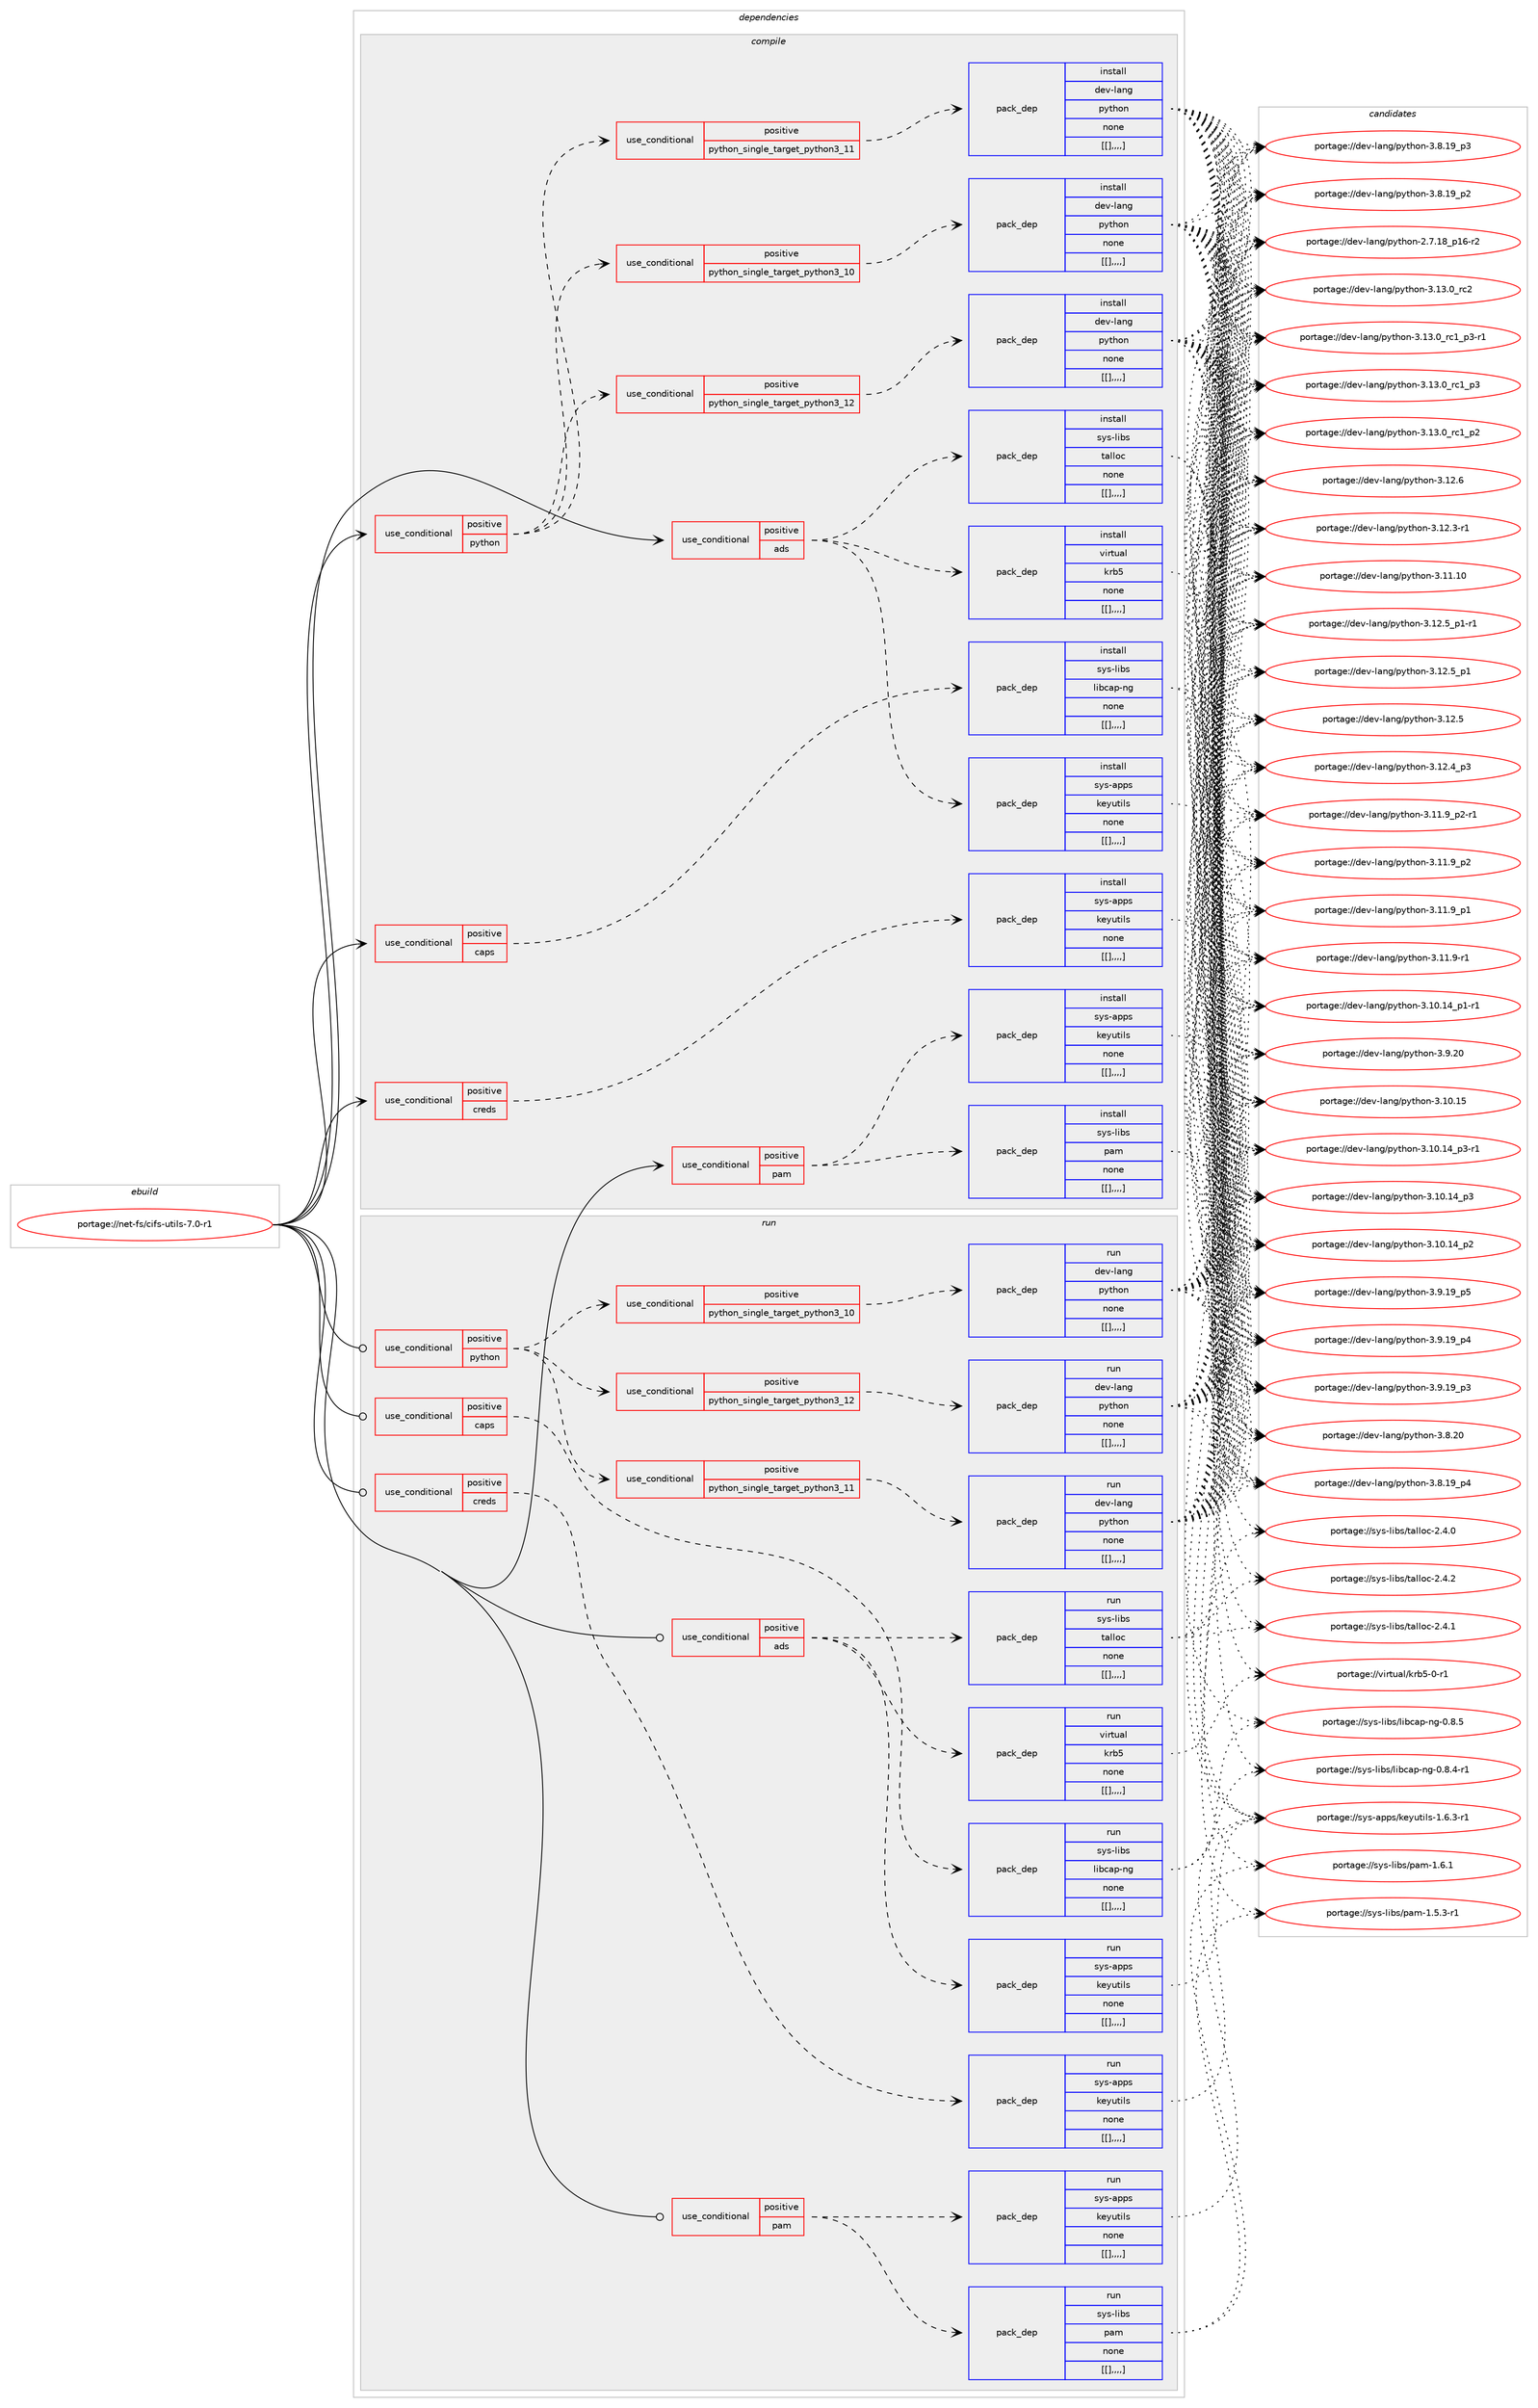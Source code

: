 digraph prolog {

# *************
# Graph options
# *************

newrank=true;
concentrate=true;
compound=true;
graph [rankdir=LR,fontname=Helvetica,fontsize=10,ranksep=1.5];#, ranksep=2.5, nodesep=0.2];
edge  [arrowhead=vee];
node  [fontname=Helvetica,fontsize=10];

# **********
# The ebuild
# **********

subgraph cluster_leftcol {
color=gray;
label=<<i>ebuild</i>>;
id [label="portage://net-fs/cifs-utils-7.0-r1", color=red, width=4, href="../net-fs/cifs-utils-7.0-r1.svg"];
}

# ****************
# The dependencies
# ****************

subgraph cluster_midcol {
color=gray;
label=<<i>dependencies</i>>;
subgraph cluster_compile {
fillcolor="#eeeeee";
style=filled;
label=<<i>compile</i>>;
subgraph cond95037 {
dependency366397 [label=<<TABLE BORDER="0" CELLBORDER="1" CELLSPACING="0" CELLPADDING="4"><TR><TD ROWSPAN="3" CELLPADDING="10">use_conditional</TD></TR><TR><TD>positive</TD></TR><TR><TD>ads</TD></TR></TABLE>>, shape=none, color=red];
subgraph pack268602 {
dependency366398 [label=<<TABLE BORDER="0" CELLBORDER="1" CELLSPACING="0" CELLPADDING="4" WIDTH="220"><TR><TD ROWSPAN="6" CELLPADDING="30">pack_dep</TD></TR><TR><TD WIDTH="110">install</TD></TR><TR><TD>sys-apps</TD></TR><TR><TD>keyutils</TD></TR><TR><TD>none</TD></TR><TR><TD>[[],,,,]</TD></TR></TABLE>>, shape=none, color=blue];
}
dependency366397:e -> dependency366398:w [weight=20,style="dashed",arrowhead="vee"];
subgraph pack268603 {
dependency366399 [label=<<TABLE BORDER="0" CELLBORDER="1" CELLSPACING="0" CELLPADDING="4" WIDTH="220"><TR><TD ROWSPAN="6" CELLPADDING="30">pack_dep</TD></TR><TR><TD WIDTH="110">install</TD></TR><TR><TD>sys-libs</TD></TR><TR><TD>talloc</TD></TR><TR><TD>none</TD></TR><TR><TD>[[],,,,]</TD></TR></TABLE>>, shape=none, color=blue];
}
dependency366397:e -> dependency366399:w [weight=20,style="dashed",arrowhead="vee"];
subgraph pack268604 {
dependency366400 [label=<<TABLE BORDER="0" CELLBORDER="1" CELLSPACING="0" CELLPADDING="4" WIDTH="220"><TR><TD ROWSPAN="6" CELLPADDING="30">pack_dep</TD></TR><TR><TD WIDTH="110">install</TD></TR><TR><TD>virtual</TD></TR><TR><TD>krb5</TD></TR><TR><TD>none</TD></TR><TR><TD>[[],,,,]</TD></TR></TABLE>>, shape=none, color=blue];
}
dependency366397:e -> dependency366400:w [weight=20,style="dashed",arrowhead="vee"];
}
id:e -> dependency366397:w [weight=20,style="solid",arrowhead="vee"];
subgraph cond95038 {
dependency366401 [label=<<TABLE BORDER="0" CELLBORDER="1" CELLSPACING="0" CELLPADDING="4"><TR><TD ROWSPAN="3" CELLPADDING="10">use_conditional</TD></TR><TR><TD>positive</TD></TR><TR><TD>caps</TD></TR></TABLE>>, shape=none, color=red];
subgraph pack268605 {
dependency366402 [label=<<TABLE BORDER="0" CELLBORDER="1" CELLSPACING="0" CELLPADDING="4" WIDTH="220"><TR><TD ROWSPAN="6" CELLPADDING="30">pack_dep</TD></TR><TR><TD WIDTH="110">install</TD></TR><TR><TD>sys-libs</TD></TR><TR><TD>libcap-ng</TD></TR><TR><TD>none</TD></TR><TR><TD>[[],,,,]</TD></TR></TABLE>>, shape=none, color=blue];
}
dependency366401:e -> dependency366402:w [weight=20,style="dashed",arrowhead="vee"];
}
id:e -> dependency366401:w [weight=20,style="solid",arrowhead="vee"];
subgraph cond95039 {
dependency366403 [label=<<TABLE BORDER="0" CELLBORDER="1" CELLSPACING="0" CELLPADDING="4"><TR><TD ROWSPAN="3" CELLPADDING="10">use_conditional</TD></TR><TR><TD>positive</TD></TR><TR><TD>creds</TD></TR></TABLE>>, shape=none, color=red];
subgraph pack268606 {
dependency366404 [label=<<TABLE BORDER="0" CELLBORDER="1" CELLSPACING="0" CELLPADDING="4" WIDTH="220"><TR><TD ROWSPAN="6" CELLPADDING="30">pack_dep</TD></TR><TR><TD WIDTH="110">install</TD></TR><TR><TD>sys-apps</TD></TR><TR><TD>keyutils</TD></TR><TR><TD>none</TD></TR><TR><TD>[[],,,,]</TD></TR></TABLE>>, shape=none, color=blue];
}
dependency366403:e -> dependency366404:w [weight=20,style="dashed",arrowhead="vee"];
}
id:e -> dependency366403:w [weight=20,style="solid",arrowhead="vee"];
subgraph cond95040 {
dependency366405 [label=<<TABLE BORDER="0" CELLBORDER="1" CELLSPACING="0" CELLPADDING="4"><TR><TD ROWSPAN="3" CELLPADDING="10">use_conditional</TD></TR><TR><TD>positive</TD></TR><TR><TD>pam</TD></TR></TABLE>>, shape=none, color=red];
subgraph pack268607 {
dependency366406 [label=<<TABLE BORDER="0" CELLBORDER="1" CELLSPACING="0" CELLPADDING="4" WIDTH="220"><TR><TD ROWSPAN="6" CELLPADDING="30">pack_dep</TD></TR><TR><TD WIDTH="110">install</TD></TR><TR><TD>sys-apps</TD></TR><TR><TD>keyutils</TD></TR><TR><TD>none</TD></TR><TR><TD>[[],,,,]</TD></TR></TABLE>>, shape=none, color=blue];
}
dependency366405:e -> dependency366406:w [weight=20,style="dashed",arrowhead="vee"];
subgraph pack268608 {
dependency366407 [label=<<TABLE BORDER="0" CELLBORDER="1" CELLSPACING="0" CELLPADDING="4" WIDTH="220"><TR><TD ROWSPAN="6" CELLPADDING="30">pack_dep</TD></TR><TR><TD WIDTH="110">install</TD></TR><TR><TD>sys-libs</TD></TR><TR><TD>pam</TD></TR><TR><TD>none</TD></TR><TR><TD>[[],,,,]</TD></TR></TABLE>>, shape=none, color=blue];
}
dependency366405:e -> dependency366407:w [weight=20,style="dashed",arrowhead="vee"];
}
id:e -> dependency366405:w [weight=20,style="solid",arrowhead="vee"];
subgraph cond95041 {
dependency366408 [label=<<TABLE BORDER="0" CELLBORDER="1" CELLSPACING="0" CELLPADDING="4"><TR><TD ROWSPAN="3" CELLPADDING="10">use_conditional</TD></TR><TR><TD>positive</TD></TR><TR><TD>python</TD></TR></TABLE>>, shape=none, color=red];
subgraph cond95042 {
dependency366409 [label=<<TABLE BORDER="0" CELLBORDER="1" CELLSPACING="0" CELLPADDING="4"><TR><TD ROWSPAN="3" CELLPADDING="10">use_conditional</TD></TR><TR><TD>positive</TD></TR><TR><TD>python_single_target_python3_10</TD></TR></TABLE>>, shape=none, color=red];
subgraph pack268609 {
dependency366410 [label=<<TABLE BORDER="0" CELLBORDER="1" CELLSPACING="0" CELLPADDING="4" WIDTH="220"><TR><TD ROWSPAN="6" CELLPADDING="30">pack_dep</TD></TR><TR><TD WIDTH="110">install</TD></TR><TR><TD>dev-lang</TD></TR><TR><TD>python</TD></TR><TR><TD>none</TD></TR><TR><TD>[[],,,,]</TD></TR></TABLE>>, shape=none, color=blue];
}
dependency366409:e -> dependency366410:w [weight=20,style="dashed",arrowhead="vee"];
}
dependency366408:e -> dependency366409:w [weight=20,style="dashed",arrowhead="vee"];
subgraph cond95043 {
dependency366411 [label=<<TABLE BORDER="0" CELLBORDER="1" CELLSPACING="0" CELLPADDING="4"><TR><TD ROWSPAN="3" CELLPADDING="10">use_conditional</TD></TR><TR><TD>positive</TD></TR><TR><TD>python_single_target_python3_11</TD></TR></TABLE>>, shape=none, color=red];
subgraph pack268610 {
dependency366412 [label=<<TABLE BORDER="0" CELLBORDER="1" CELLSPACING="0" CELLPADDING="4" WIDTH="220"><TR><TD ROWSPAN="6" CELLPADDING="30">pack_dep</TD></TR><TR><TD WIDTH="110">install</TD></TR><TR><TD>dev-lang</TD></TR><TR><TD>python</TD></TR><TR><TD>none</TD></TR><TR><TD>[[],,,,]</TD></TR></TABLE>>, shape=none, color=blue];
}
dependency366411:e -> dependency366412:w [weight=20,style="dashed",arrowhead="vee"];
}
dependency366408:e -> dependency366411:w [weight=20,style="dashed",arrowhead="vee"];
subgraph cond95044 {
dependency366413 [label=<<TABLE BORDER="0" CELLBORDER="1" CELLSPACING="0" CELLPADDING="4"><TR><TD ROWSPAN="3" CELLPADDING="10">use_conditional</TD></TR><TR><TD>positive</TD></TR><TR><TD>python_single_target_python3_12</TD></TR></TABLE>>, shape=none, color=red];
subgraph pack268611 {
dependency366414 [label=<<TABLE BORDER="0" CELLBORDER="1" CELLSPACING="0" CELLPADDING="4" WIDTH="220"><TR><TD ROWSPAN="6" CELLPADDING="30">pack_dep</TD></TR><TR><TD WIDTH="110">install</TD></TR><TR><TD>dev-lang</TD></TR><TR><TD>python</TD></TR><TR><TD>none</TD></TR><TR><TD>[[],,,,]</TD></TR></TABLE>>, shape=none, color=blue];
}
dependency366413:e -> dependency366414:w [weight=20,style="dashed",arrowhead="vee"];
}
dependency366408:e -> dependency366413:w [weight=20,style="dashed",arrowhead="vee"];
}
id:e -> dependency366408:w [weight=20,style="solid",arrowhead="vee"];
}
subgraph cluster_compileandrun {
fillcolor="#eeeeee";
style=filled;
label=<<i>compile and run</i>>;
}
subgraph cluster_run {
fillcolor="#eeeeee";
style=filled;
label=<<i>run</i>>;
subgraph cond95045 {
dependency366415 [label=<<TABLE BORDER="0" CELLBORDER="1" CELLSPACING="0" CELLPADDING="4"><TR><TD ROWSPAN="3" CELLPADDING="10">use_conditional</TD></TR><TR><TD>positive</TD></TR><TR><TD>ads</TD></TR></TABLE>>, shape=none, color=red];
subgraph pack268612 {
dependency366416 [label=<<TABLE BORDER="0" CELLBORDER="1" CELLSPACING="0" CELLPADDING="4" WIDTH="220"><TR><TD ROWSPAN="6" CELLPADDING="30">pack_dep</TD></TR><TR><TD WIDTH="110">run</TD></TR><TR><TD>sys-apps</TD></TR><TR><TD>keyutils</TD></TR><TR><TD>none</TD></TR><TR><TD>[[],,,,]</TD></TR></TABLE>>, shape=none, color=blue];
}
dependency366415:e -> dependency366416:w [weight=20,style="dashed",arrowhead="vee"];
subgraph pack268613 {
dependency366417 [label=<<TABLE BORDER="0" CELLBORDER="1" CELLSPACING="0" CELLPADDING="4" WIDTH="220"><TR><TD ROWSPAN="6" CELLPADDING="30">pack_dep</TD></TR><TR><TD WIDTH="110">run</TD></TR><TR><TD>sys-libs</TD></TR><TR><TD>talloc</TD></TR><TR><TD>none</TD></TR><TR><TD>[[],,,,]</TD></TR></TABLE>>, shape=none, color=blue];
}
dependency366415:e -> dependency366417:w [weight=20,style="dashed",arrowhead="vee"];
subgraph pack268614 {
dependency366418 [label=<<TABLE BORDER="0" CELLBORDER="1" CELLSPACING="0" CELLPADDING="4" WIDTH="220"><TR><TD ROWSPAN="6" CELLPADDING="30">pack_dep</TD></TR><TR><TD WIDTH="110">run</TD></TR><TR><TD>virtual</TD></TR><TR><TD>krb5</TD></TR><TR><TD>none</TD></TR><TR><TD>[[],,,,]</TD></TR></TABLE>>, shape=none, color=blue];
}
dependency366415:e -> dependency366418:w [weight=20,style="dashed",arrowhead="vee"];
}
id:e -> dependency366415:w [weight=20,style="solid",arrowhead="odot"];
subgraph cond95046 {
dependency366419 [label=<<TABLE BORDER="0" CELLBORDER="1" CELLSPACING="0" CELLPADDING="4"><TR><TD ROWSPAN="3" CELLPADDING="10">use_conditional</TD></TR><TR><TD>positive</TD></TR><TR><TD>caps</TD></TR></TABLE>>, shape=none, color=red];
subgraph pack268615 {
dependency366420 [label=<<TABLE BORDER="0" CELLBORDER="1" CELLSPACING="0" CELLPADDING="4" WIDTH="220"><TR><TD ROWSPAN="6" CELLPADDING="30">pack_dep</TD></TR><TR><TD WIDTH="110">run</TD></TR><TR><TD>sys-libs</TD></TR><TR><TD>libcap-ng</TD></TR><TR><TD>none</TD></TR><TR><TD>[[],,,,]</TD></TR></TABLE>>, shape=none, color=blue];
}
dependency366419:e -> dependency366420:w [weight=20,style="dashed",arrowhead="vee"];
}
id:e -> dependency366419:w [weight=20,style="solid",arrowhead="odot"];
subgraph cond95047 {
dependency366421 [label=<<TABLE BORDER="0" CELLBORDER="1" CELLSPACING="0" CELLPADDING="4"><TR><TD ROWSPAN="3" CELLPADDING="10">use_conditional</TD></TR><TR><TD>positive</TD></TR><TR><TD>creds</TD></TR></TABLE>>, shape=none, color=red];
subgraph pack268616 {
dependency366422 [label=<<TABLE BORDER="0" CELLBORDER="1" CELLSPACING="0" CELLPADDING="4" WIDTH="220"><TR><TD ROWSPAN="6" CELLPADDING="30">pack_dep</TD></TR><TR><TD WIDTH="110">run</TD></TR><TR><TD>sys-apps</TD></TR><TR><TD>keyutils</TD></TR><TR><TD>none</TD></TR><TR><TD>[[],,,,]</TD></TR></TABLE>>, shape=none, color=blue];
}
dependency366421:e -> dependency366422:w [weight=20,style="dashed",arrowhead="vee"];
}
id:e -> dependency366421:w [weight=20,style="solid",arrowhead="odot"];
subgraph cond95048 {
dependency366423 [label=<<TABLE BORDER="0" CELLBORDER="1" CELLSPACING="0" CELLPADDING="4"><TR><TD ROWSPAN="3" CELLPADDING="10">use_conditional</TD></TR><TR><TD>positive</TD></TR><TR><TD>pam</TD></TR></TABLE>>, shape=none, color=red];
subgraph pack268617 {
dependency366424 [label=<<TABLE BORDER="0" CELLBORDER="1" CELLSPACING="0" CELLPADDING="4" WIDTH="220"><TR><TD ROWSPAN="6" CELLPADDING="30">pack_dep</TD></TR><TR><TD WIDTH="110">run</TD></TR><TR><TD>sys-apps</TD></TR><TR><TD>keyutils</TD></TR><TR><TD>none</TD></TR><TR><TD>[[],,,,]</TD></TR></TABLE>>, shape=none, color=blue];
}
dependency366423:e -> dependency366424:w [weight=20,style="dashed",arrowhead="vee"];
subgraph pack268618 {
dependency366425 [label=<<TABLE BORDER="0" CELLBORDER="1" CELLSPACING="0" CELLPADDING="4" WIDTH="220"><TR><TD ROWSPAN="6" CELLPADDING="30">pack_dep</TD></TR><TR><TD WIDTH="110">run</TD></TR><TR><TD>sys-libs</TD></TR><TR><TD>pam</TD></TR><TR><TD>none</TD></TR><TR><TD>[[],,,,]</TD></TR></TABLE>>, shape=none, color=blue];
}
dependency366423:e -> dependency366425:w [weight=20,style="dashed",arrowhead="vee"];
}
id:e -> dependency366423:w [weight=20,style="solid",arrowhead="odot"];
subgraph cond95049 {
dependency366426 [label=<<TABLE BORDER="0" CELLBORDER="1" CELLSPACING="0" CELLPADDING="4"><TR><TD ROWSPAN="3" CELLPADDING="10">use_conditional</TD></TR><TR><TD>positive</TD></TR><TR><TD>python</TD></TR></TABLE>>, shape=none, color=red];
subgraph cond95050 {
dependency366427 [label=<<TABLE BORDER="0" CELLBORDER="1" CELLSPACING="0" CELLPADDING="4"><TR><TD ROWSPAN="3" CELLPADDING="10">use_conditional</TD></TR><TR><TD>positive</TD></TR><TR><TD>python_single_target_python3_10</TD></TR></TABLE>>, shape=none, color=red];
subgraph pack268619 {
dependency366428 [label=<<TABLE BORDER="0" CELLBORDER="1" CELLSPACING="0" CELLPADDING="4" WIDTH="220"><TR><TD ROWSPAN="6" CELLPADDING="30">pack_dep</TD></TR><TR><TD WIDTH="110">run</TD></TR><TR><TD>dev-lang</TD></TR><TR><TD>python</TD></TR><TR><TD>none</TD></TR><TR><TD>[[],,,,]</TD></TR></TABLE>>, shape=none, color=blue];
}
dependency366427:e -> dependency366428:w [weight=20,style="dashed",arrowhead="vee"];
}
dependency366426:e -> dependency366427:w [weight=20,style="dashed",arrowhead="vee"];
subgraph cond95051 {
dependency366429 [label=<<TABLE BORDER="0" CELLBORDER="1" CELLSPACING="0" CELLPADDING="4"><TR><TD ROWSPAN="3" CELLPADDING="10">use_conditional</TD></TR><TR><TD>positive</TD></TR><TR><TD>python_single_target_python3_11</TD></TR></TABLE>>, shape=none, color=red];
subgraph pack268620 {
dependency366430 [label=<<TABLE BORDER="0" CELLBORDER="1" CELLSPACING="0" CELLPADDING="4" WIDTH="220"><TR><TD ROWSPAN="6" CELLPADDING="30">pack_dep</TD></TR><TR><TD WIDTH="110">run</TD></TR><TR><TD>dev-lang</TD></TR><TR><TD>python</TD></TR><TR><TD>none</TD></TR><TR><TD>[[],,,,]</TD></TR></TABLE>>, shape=none, color=blue];
}
dependency366429:e -> dependency366430:w [weight=20,style="dashed",arrowhead="vee"];
}
dependency366426:e -> dependency366429:w [weight=20,style="dashed",arrowhead="vee"];
subgraph cond95052 {
dependency366431 [label=<<TABLE BORDER="0" CELLBORDER="1" CELLSPACING="0" CELLPADDING="4"><TR><TD ROWSPAN="3" CELLPADDING="10">use_conditional</TD></TR><TR><TD>positive</TD></TR><TR><TD>python_single_target_python3_12</TD></TR></TABLE>>, shape=none, color=red];
subgraph pack268621 {
dependency366432 [label=<<TABLE BORDER="0" CELLBORDER="1" CELLSPACING="0" CELLPADDING="4" WIDTH="220"><TR><TD ROWSPAN="6" CELLPADDING="30">pack_dep</TD></TR><TR><TD WIDTH="110">run</TD></TR><TR><TD>dev-lang</TD></TR><TR><TD>python</TD></TR><TR><TD>none</TD></TR><TR><TD>[[],,,,]</TD></TR></TABLE>>, shape=none, color=blue];
}
dependency366431:e -> dependency366432:w [weight=20,style="dashed",arrowhead="vee"];
}
dependency366426:e -> dependency366431:w [weight=20,style="dashed",arrowhead="vee"];
}
id:e -> dependency366426:w [weight=20,style="solid",arrowhead="odot"];
}
}

# **************
# The candidates
# **************

subgraph cluster_choices {
rank=same;
color=gray;
label=<<i>candidates</i>>;

subgraph choice268602 {
color=black;
nodesep=1;
choice1151211154597112112115471071011211171161051081154549465446514511449 [label="portage://sys-apps/keyutils-1.6.3-r1", color=red, width=4,href="../sys-apps/keyutils-1.6.3-r1.svg"];
dependency366398:e -> choice1151211154597112112115471071011211171161051081154549465446514511449:w [style=dotted,weight="100"];
}
subgraph choice268603 {
color=black;
nodesep=1;
choice1151211154510810598115471169710810811199455046524650 [label="portage://sys-libs/talloc-2.4.2", color=red, width=4,href="../sys-libs/talloc-2.4.2.svg"];
choice1151211154510810598115471169710810811199455046524649 [label="portage://sys-libs/talloc-2.4.1", color=red, width=4,href="../sys-libs/talloc-2.4.1.svg"];
choice1151211154510810598115471169710810811199455046524648 [label="portage://sys-libs/talloc-2.4.0", color=red, width=4,href="../sys-libs/talloc-2.4.0.svg"];
dependency366399:e -> choice1151211154510810598115471169710810811199455046524650:w [style=dotted,weight="100"];
dependency366399:e -> choice1151211154510810598115471169710810811199455046524649:w [style=dotted,weight="100"];
dependency366399:e -> choice1151211154510810598115471169710810811199455046524648:w [style=dotted,weight="100"];
}
subgraph choice268604 {
color=black;
nodesep=1;
choice1181051141161179710847107114985345484511449 [label="portage://virtual/krb5-0-r1", color=red, width=4,href="../virtual/krb5-0-r1.svg"];
dependency366400:e -> choice1181051141161179710847107114985345484511449:w [style=dotted,weight="100"];
}
subgraph choice268605 {
color=black;
nodesep=1;
choice11512111545108105981154710810598999711245110103454846564653 [label="portage://sys-libs/libcap-ng-0.8.5", color=red, width=4,href="../sys-libs/libcap-ng-0.8.5.svg"];
choice115121115451081059811547108105989997112451101034548465646524511449 [label="portage://sys-libs/libcap-ng-0.8.4-r1", color=red, width=4,href="../sys-libs/libcap-ng-0.8.4-r1.svg"];
dependency366402:e -> choice11512111545108105981154710810598999711245110103454846564653:w [style=dotted,weight="100"];
dependency366402:e -> choice115121115451081059811547108105989997112451101034548465646524511449:w [style=dotted,weight="100"];
}
subgraph choice268606 {
color=black;
nodesep=1;
choice1151211154597112112115471071011211171161051081154549465446514511449 [label="portage://sys-apps/keyutils-1.6.3-r1", color=red, width=4,href="../sys-apps/keyutils-1.6.3-r1.svg"];
dependency366404:e -> choice1151211154597112112115471071011211171161051081154549465446514511449:w [style=dotted,weight="100"];
}
subgraph choice268607 {
color=black;
nodesep=1;
choice1151211154597112112115471071011211171161051081154549465446514511449 [label="portage://sys-apps/keyutils-1.6.3-r1", color=red, width=4,href="../sys-apps/keyutils-1.6.3-r1.svg"];
dependency366406:e -> choice1151211154597112112115471071011211171161051081154549465446514511449:w [style=dotted,weight="100"];
}
subgraph choice268608 {
color=black;
nodesep=1;
choice11512111545108105981154711297109454946544649 [label="portage://sys-libs/pam-1.6.1", color=red, width=4,href="../sys-libs/pam-1.6.1.svg"];
choice115121115451081059811547112971094549465346514511449 [label="portage://sys-libs/pam-1.5.3-r1", color=red, width=4,href="../sys-libs/pam-1.5.3-r1.svg"];
dependency366407:e -> choice11512111545108105981154711297109454946544649:w [style=dotted,weight="100"];
dependency366407:e -> choice115121115451081059811547112971094549465346514511449:w [style=dotted,weight="100"];
}
subgraph choice268609 {
color=black;
nodesep=1;
choice10010111845108971101034711212111610411111045514649514648951149950 [label="portage://dev-lang/python-3.13.0_rc2", color=red, width=4,href="../dev-lang/python-3.13.0_rc2.svg"];
choice1001011184510897110103471121211161041111104551464951464895114994995112514511449 [label="portage://dev-lang/python-3.13.0_rc1_p3-r1", color=red, width=4,href="../dev-lang/python-3.13.0_rc1_p3-r1.svg"];
choice100101118451089711010347112121116104111110455146495146489511499499511251 [label="portage://dev-lang/python-3.13.0_rc1_p3", color=red, width=4,href="../dev-lang/python-3.13.0_rc1_p3.svg"];
choice100101118451089711010347112121116104111110455146495146489511499499511250 [label="portage://dev-lang/python-3.13.0_rc1_p2", color=red, width=4,href="../dev-lang/python-3.13.0_rc1_p2.svg"];
choice10010111845108971101034711212111610411111045514649504654 [label="portage://dev-lang/python-3.12.6", color=red, width=4,href="../dev-lang/python-3.12.6.svg"];
choice1001011184510897110103471121211161041111104551464950465395112494511449 [label="portage://dev-lang/python-3.12.5_p1-r1", color=red, width=4,href="../dev-lang/python-3.12.5_p1-r1.svg"];
choice100101118451089711010347112121116104111110455146495046539511249 [label="portage://dev-lang/python-3.12.5_p1", color=red, width=4,href="../dev-lang/python-3.12.5_p1.svg"];
choice10010111845108971101034711212111610411111045514649504653 [label="portage://dev-lang/python-3.12.5", color=red, width=4,href="../dev-lang/python-3.12.5.svg"];
choice100101118451089711010347112121116104111110455146495046529511251 [label="portage://dev-lang/python-3.12.4_p3", color=red, width=4,href="../dev-lang/python-3.12.4_p3.svg"];
choice100101118451089711010347112121116104111110455146495046514511449 [label="portage://dev-lang/python-3.12.3-r1", color=red, width=4,href="../dev-lang/python-3.12.3-r1.svg"];
choice1001011184510897110103471121211161041111104551464949464948 [label="portage://dev-lang/python-3.11.10", color=red, width=4,href="../dev-lang/python-3.11.10.svg"];
choice1001011184510897110103471121211161041111104551464949465795112504511449 [label="portage://dev-lang/python-3.11.9_p2-r1", color=red, width=4,href="../dev-lang/python-3.11.9_p2-r1.svg"];
choice100101118451089711010347112121116104111110455146494946579511250 [label="portage://dev-lang/python-3.11.9_p2", color=red, width=4,href="../dev-lang/python-3.11.9_p2.svg"];
choice100101118451089711010347112121116104111110455146494946579511249 [label="portage://dev-lang/python-3.11.9_p1", color=red, width=4,href="../dev-lang/python-3.11.9_p1.svg"];
choice100101118451089711010347112121116104111110455146494946574511449 [label="portage://dev-lang/python-3.11.9-r1", color=red, width=4,href="../dev-lang/python-3.11.9-r1.svg"];
choice1001011184510897110103471121211161041111104551464948464953 [label="portage://dev-lang/python-3.10.15", color=red, width=4,href="../dev-lang/python-3.10.15.svg"];
choice100101118451089711010347112121116104111110455146494846495295112514511449 [label="portage://dev-lang/python-3.10.14_p3-r1", color=red, width=4,href="../dev-lang/python-3.10.14_p3-r1.svg"];
choice10010111845108971101034711212111610411111045514649484649529511251 [label="portage://dev-lang/python-3.10.14_p3", color=red, width=4,href="../dev-lang/python-3.10.14_p3.svg"];
choice10010111845108971101034711212111610411111045514649484649529511250 [label="portage://dev-lang/python-3.10.14_p2", color=red, width=4,href="../dev-lang/python-3.10.14_p2.svg"];
choice100101118451089711010347112121116104111110455146494846495295112494511449 [label="portage://dev-lang/python-3.10.14_p1-r1", color=red, width=4,href="../dev-lang/python-3.10.14_p1-r1.svg"];
choice10010111845108971101034711212111610411111045514657465048 [label="portage://dev-lang/python-3.9.20", color=red, width=4,href="../dev-lang/python-3.9.20.svg"];
choice100101118451089711010347112121116104111110455146574649579511253 [label="portage://dev-lang/python-3.9.19_p5", color=red, width=4,href="../dev-lang/python-3.9.19_p5.svg"];
choice100101118451089711010347112121116104111110455146574649579511252 [label="portage://dev-lang/python-3.9.19_p4", color=red, width=4,href="../dev-lang/python-3.9.19_p4.svg"];
choice100101118451089711010347112121116104111110455146574649579511251 [label="portage://dev-lang/python-3.9.19_p3", color=red, width=4,href="../dev-lang/python-3.9.19_p3.svg"];
choice10010111845108971101034711212111610411111045514656465048 [label="portage://dev-lang/python-3.8.20", color=red, width=4,href="../dev-lang/python-3.8.20.svg"];
choice100101118451089711010347112121116104111110455146564649579511252 [label="portage://dev-lang/python-3.8.19_p4", color=red, width=4,href="../dev-lang/python-3.8.19_p4.svg"];
choice100101118451089711010347112121116104111110455146564649579511251 [label="portage://dev-lang/python-3.8.19_p3", color=red, width=4,href="../dev-lang/python-3.8.19_p3.svg"];
choice100101118451089711010347112121116104111110455146564649579511250 [label="portage://dev-lang/python-3.8.19_p2", color=red, width=4,href="../dev-lang/python-3.8.19_p2.svg"];
choice100101118451089711010347112121116104111110455046554649569511249544511450 [label="portage://dev-lang/python-2.7.18_p16-r2", color=red, width=4,href="../dev-lang/python-2.7.18_p16-r2.svg"];
dependency366410:e -> choice10010111845108971101034711212111610411111045514649514648951149950:w [style=dotted,weight="100"];
dependency366410:e -> choice1001011184510897110103471121211161041111104551464951464895114994995112514511449:w [style=dotted,weight="100"];
dependency366410:e -> choice100101118451089711010347112121116104111110455146495146489511499499511251:w [style=dotted,weight="100"];
dependency366410:e -> choice100101118451089711010347112121116104111110455146495146489511499499511250:w [style=dotted,weight="100"];
dependency366410:e -> choice10010111845108971101034711212111610411111045514649504654:w [style=dotted,weight="100"];
dependency366410:e -> choice1001011184510897110103471121211161041111104551464950465395112494511449:w [style=dotted,weight="100"];
dependency366410:e -> choice100101118451089711010347112121116104111110455146495046539511249:w [style=dotted,weight="100"];
dependency366410:e -> choice10010111845108971101034711212111610411111045514649504653:w [style=dotted,weight="100"];
dependency366410:e -> choice100101118451089711010347112121116104111110455146495046529511251:w [style=dotted,weight="100"];
dependency366410:e -> choice100101118451089711010347112121116104111110455146495046514511449:w [style=dotted,weight="100"];
dependency366410:e -> choice1001011184510897110103471121211161041111104551464949464948:w [style=dotted,weight="100"];
dependency366410:e -> choice1001011184510897110103471121211161041111104551464949465795112504511449:w [style=dotted,weight="100"];
dependency366410:e -> choice100101118451089711010347112121116104111110455146494946579511250:w [style=dotted,weight="100"];
dependency366410:e -> choice100101118451089711010347112121116104111110455146494946579511249:w [style=dotted,weight="100"];
dependency366410:e -> choice100101118451089711010347112121116104111110455146494946574511449:w [style=dotted,weight="100"];
dependency366410:e -> choice1001011184510897110103471121211161041111104551464948464953:w [style=dotted,weight="100"];
dependency366410:e -> choice100101118451089711010347112121116104111110455146494846495295112514511449:w [style=dotted,weight="100"];
dependency366410:e -> choice10010111845108971101034711212111610411111045514649484649529511251:w [style=dotted,weight="100"];
dependency366410:e -> choice10010111845108971101034711212111610411111045514649484649529511250:w [style=dotted,weight="100"];
dependency366410:e -> choice100101118451089711010347112121116104111110455146494846495295112494511449:w [style=dotted,weight="100"];
dependency366410:e -> choice10010111845108971101034711212111610411111045514657465048:w [style=dotted,weight="100"];
dependency366410:e -> choice100101118451089711010347112121116104111110455146574649579511253:w [style=dotted,weight="100"];
dependency366410:e -> choice100101118451089711010347112121116104111110455146574649579511252:w [style=dotted,weight="100"];
dependency366410:e -> choice100101118451089711010347112121116104111110455146574649579511251:w [style=dotted,weight="100"];
dependency366410:e -> choice10010111845108971101034711212111610411111045514656465048:w [style=dotted,weight="100"];
dependency366410:e -> choice100101118451089711010347112121116104111110455146564649579511252:w [style=dotted,weight="100"];
dependency366410:e -> choice100101118451089711010347112121116104111110455146564649579511251:w [style=dotted,weight="100"];
dependency366410:e -> choice100101118451089711010347112121116104111110455146564649579511250:w [style=dotted,weight="100"];
dependency366410:e -> choice100101118451089711010347112121116104111110455046554649569511249544511450:w [style=dotted,weight="100"];
}
subgraph choice268610 {
color=black;
nodesep=1;
choice10010111845108971101034711212111610411111045514649514648951149950 [label="portage://dev-lang/python-3.13.0_rc2", color=red, width=4,href="../dev-lang/python-3.13.0_rc2.svg"];
choice1001011184510897110103471121211161041111104551464951464895114994995112514511449 [label="portage://dev-lang/python-3.13.0_rc1_p3-r1", color=red, width=4,href="../dev-lang/python-3.13.0_rc1_p3-r1.svg"];
choice100101118451089711010347112121116104111110455146495146489511499499511251 [label="portage://dev-lang/python-3.13.0_rc1_p3", color=red, width=4,href="../dev-lang/python-3.13.0_rc1_p3.svg"];
choice100101118451089711010347112121116104111110455146495146489511499499511250 [label="portage://dev-lang/python-3.13.0_rc1_p2", color=red, width=4,href="../dev-lang/python-3.13.0_rc1_p2.svg"];
choice10010111845108971101034711212111610411111045514649504654 [label="portage://dev-lang/python-3.12.6", color=red, width=4,href="../dev-lang/python-3.12.6.svg"];
choice1001011184510897110103471121211161041111104551464950465395112494511449 [label="portage://dev-lang/python-3.12.5_p1-r1", color=red, width=4,href="../dev-lang/python-3.12.5_p1-r1.svg"];
choice100101118451089711010347112121116104111110455146495046539511249 [label="portage://dev-lang/python-3.12.5_p1", color=red, width=4,href="../dev-lang/python-3.12.5_p1.svg"];
choice10010111845108971101034711212111610411111045514649504653 [label="portage://dev-lang/python-3.12.5", color=red, width=4,href="../dev-lang/python-3.12.5.svg"];
choice100101118451089711010347112121116104111110455146495046529511251 [label="portage://dev-lang/python-3.12.4_p3", color=red, width=4,href="../dev-lang/python-3.12.4_p3.svg"];
choice100101118451089711010347112121116104111110455146495046514511449 [label="portage://dev-lang/python-3.12.3-r1", color=red, width=4,href="../dev-lang/python-3.12.3-r1.svg"];
choice1001011184510897110103471121211161041111104551464949464948 [label="portage://dev-lang/python-3.11.10", color=red, width=4,href="../dev-lang/python-3.11.10.svg"];
choice1001011184510897110103471121211161041111104551464949465795112504511449 [label="portage://dev-lang/python-3.11.9_p2-r1", color=red, width=4,href="../dev-lang/python-3.11.9_p2-r1.svg"];
choice100101118451089711010347112121116104111110455146494946579511250 [label="portage://dev-lang/python-3.11.9_p2", color=red, width=4,href="../dev-lang/python-3.11.9_p2.svg"];
choice100101118451089711010347112121116104111110455146494946579511249 [label="portage://dev-lang/python-3.11.9_p1", color=red, width=4,href="../dev-lang/python-3.11.9_p1.svg"];
choice100101118451089711010347112121116104111110455146494946574511449 [label="portage://dev-lang/python-3.11.9-r1", color=red, width=4,href="../dev-lang/python-3.11.9-r1.svg"];
choice1001011184510897110103471121211161041111104551464948464953 [label="portage://dev-lang/python-3.10.15", color=red, width=4,href="../dev-lang/python-3.10.15.svg"];
choice100101118451089711010347112121116104111110455146494846495295112514511449 [label="portage://dev-lang/python-3.10.14_p3-r1", color=red, width=4,href="../dev-lang/python-3.10.14_p3-r1.svg"];
choice10010111845108971101034711212111610411111045514649484649529511251 [label="portage://dev-lang/python-3.10.14_p3", color=red, width=4,href="../dev-lang/python-3.10.14_p3.svg"];
choice10010111845108971101034711212111610411111045514649484649529511250 [label="portage://dev-lang/python-3.10.14_p2", color=red, width=4,href="../dev-lang/python-3.10.14_p2.svg"];
choice100101118451089711010347112121116104111110455146494846495295112494511449 [label="portage://dev-lang/python-3.10.14_p1-r1", color=red, width=4,href="../dev-lang/python-3.10.14_p1-r1.svg"];
choice10010111845108971101034711212111610411111045514657465048 [label="portage://dev-lang/python-3.9.20", color=red, width=4,href="../dev-lang/python-3.9.20.svg"];
choice100101118451089711010347112121116104111110455146574649579511253 [label="portage://dev-lang/python-3.9.19_p5", color=red, width=4,href="../dev-lang/python-3.9.19_p5.svg"];
choice100101118451089711010347112121116104111110455146574649579511252 [label="portage://dev-lang/python-3.9.19_p4", color=red, width=4,href="../dev-lang/python-3.9.19_p4.svg"];
choice100101118451089711010347112121116104111110455146574649579511251 [label="portage://dev-lang/python-3.9.19_p3", color=red, width=4,href="../dev-lang/python-3.9.19_p3.svg"];
choice10010111845108971101034711212111610411111045514656465048 [label="portage://dev-lang/python-3.8.20", color=red, width=4,href="../dev-lang/python-3.8.20.svg"];
choice100101118451089711010347112121116104111110455146564649579511252 [label="portage://dev-lang/python-3.8.19_p4", color=red, width=4,href="../dev-lang/python-3.8.19_p4.svg"];
choice100101118451089711010347112121116104111110455146564649579511251 [label="portage://dev-lang/python-3.8.19_p3", color=red, width=4,href="../dev-lang/python-3.8.19_p3.svg"];
choice100101118451089711010347112121116104111110455146564649579511250 [label="portage://dev-lang/python-3.8.19_p2", color=red, width=4,href="../dev-lang/python-3.8.19_p2.svg"];
choice100101118451089711010347112121116104111110455046554649569511249544511450 [label="portage://dev-lang/python-2.7.18_p16-r2", color=red, width=4,href="../dev-lang/python-2.7.18_p16-r2.svg"];
dependency366412:e -> choice10010111845108971101034711212111610411111045514649514648951149950:w [style=dotted,weight="100"];
dependency366412:e -> choice1001011184510897110103471121211161041111104551464951464895114994995112514511449:w [style=dotted,weight="100"];
dependency366412:e -> choice100101118451089711010347112121116104111110455146495146489511499499511251:w [style=dotted,weight="100"];
dependency366412:e -> choice100101118451089711010347112121116104111110455146495146489511499499511250:w [style=dotted,weight="100"];
dependency366412:e -> choice10010111845108971101034711212111610411111045514649504654:w [style=dotted,weight="100"];
dependency366412:e -> choice1001011184510897110103471121211161041111104551464950465395112494511449:w [style=dotted,weight="100"];
dependency366412:e -> choice100101118451089711010347112121116104111110455146495046539511249:w [style=dotted,weight="100"];
dependency366412:e -> choice10010111845108971101034711212111610411111045514649504653:w [style=dotted,weight="100"];
dependency366412:e -> choice100101118451089711010347112121116104111110455146495046529511251:w [style=dotted,weight="100"];
dependency366412:e -> choice100101118451089711010347112121116104111110455146495046514511449:w [style=dotted,weight="100"];
dependency366412:e -> choice1001011184510897110103471121211161041111104551464949464948:w [style=dotted,weight="100"];
dependency366412:e -> choice1001011184510897110103471121211161041111104551464949465795112504511449:w [style=dotted,weight="100"];
dependency366412:e -> choice100101118451089711010347112121116104111110455146494946579511250:w [style=dotted,weight="100"];
dependency366412:e -> choice100101118451089711010347112121116104111110455146494946579511249:w [style=dotted,weight="100"];
dependency366412:e -> choice100101118451089711010347112121116104111110455146494946574511449:w [style=dotted,weight="100"];
dependency366412:e -> choice1001011184510897110103471121211161041111104551464948464953:w [style=dotted,weight="100"];
dependency366412:e -> choice100101118451089711010347112121116104111110455146494846495295112514511449:w [style=dotted,weight="100"];
dependency366412:e -> choice10010111845108971101034711212111610411111045514649484649529511251:w [style=dotted,weight="100"];
dependency366412:e -> choice10010111845108971101034711212111610411111045514649484649529511250:w [style=dotted,weight="100"];
dependency366412:e -> choice100101118451089711010347112121116104111110455146494846495295112494511449:w [style=dotted,weight="100"];
dependency366412:e -> choice10010111845108971101034711212111610411111045514657465048:w [style=dotted,weight="100"];
dependency366412:e -> choice100101118451089711010347112121116104111110455146574649579511253:w [style=dotted,weight="100"];
dependency366412:e -> choice100101118451089711010347112121116104111110455146574649579511252:w [style=dotted,weight="100"];
dependency366412:e -> choice100101118451089711010347112121116104111110455146574649579511251:w [style=dotted,weight="100"];
dependency366412:e -> choice10010111845108971101034711212111610411111045514656465048:w [style=dotted,weight="100"];
dependency366412:e -> choice100101118451089711010347112121116104111110455146564649579511252:w [style=dotted,weight="100"];
dependency366412:e -> choice100101118451089711010347112121116104111110455146564649579511251:w [style=dotted,weight="100"];
dependency366412:e -> choice100101118451089711010347112121116104111110455146564649579511250:w [style=dotted,weight="100"];
dependency366412:e -> choice100101118451089711010347112121116104111110455046554649569511249544511450:w [style=dotted,weight="100"];
}
subgraph choice268611 {
color=black;
nodesep=1;
choice10010111845108971101034711212111610411111045514649514648951149950 [label="portage://dev-lang/python-3.13.0_rc2", color=red, width=4,href="../dev-lang/python-3.13.0_rc2.svg"];
choice1001011184510897110103471121211161041111104551464951464895114994995112514511449 [label="portage://dev-lang/python-3.13.0_rc1_p3-r1", color=red, width=4,href="../dev-lang/python-3.13.0_rc1_p3-r1.svg"];
choice100101118451089711010347112121116104111110455146495146489511499499511251 [label="portage://dev-lang/python-3.13.0_rc1_p3", color=red, width=4,href="../dev-lang/python-3.13.0_rc1_p3.svg"];
choice100101118451089711010347112121116104111110455146495146489511499499511250 [label="portage://dev-lang/python-3.13.0_rc1_p2", color=red, width=4,href="../dev-lang/python-3.13.0_rc1_p2.svg"];
choice10010111845108971101034711212111610411111045514649504654 [label="portage://dev-lang/python-3.12.6", color=red, width=4,href="../dev-lang/python-3.12.6.svg"];
choice1001011184510897110103471121211161041111104551464950465395112494511449 [label="portage://dev-lang/python-3.12.5_p1-r1", color=red, width=4,href="../dev-lang/python-3.12.5_p1-r1.svg"];
choice100101118451089711010347112121116104111110455146495046539511249 [label="portage://dev-lang/python-3.12.5_p1", color=red, width=4,href="../dev-lang/python-3.12.5_p1.svg"];
choice10010111845108971101034711212111610411111045514649504653 [label="portage://dev-lang/python-3.12.5", color=red, width=4,href="../dev-lang/python-3.12.5.svg"];
choice100101118451089711010347112121116104111110455146495046529511251 [label="portage://dev-lang/python-3.12.4_p3", color=red, width=4,href="../dev-lang/python-3.12.4_p3.svg"];
choice100101118451089711010347112121116104111110455146495046514511449 [label="portage://dev-lang/python-3.12.3-r1", color=red, width=4,href="../dev-lang/python-3.12.3-r1.svg"];
choice1001011184510897110103471121211161041111104551464949464948 [label="portage://dev-lang/python-3.11.10", color=red, width=4,href="../dev-lang/python-3.11.10.svg"];
choice1001011184510897110103471121211161041111104551464949465795112504511449 [label="portage://dev-lang/python-3.11.9_p2-r1", color=red, width=4,href="../dev-lang/python-3.11.9_p2-r1.svg"];
choice100101118451089711010347112121116104111110455146494946579511250 [label="portage://dev-lang/python-3.11.9_p2", color=red, width=4,href="../dev-lang/python-3.11.9_p2.svg"];
choice100101118451089711010347112121116104111110455146494946579511249 [label="portage://dev-lang/python-3.11.9_p1", color=red, width=4,href="../dev-lang/python-3.11.9_p1.svg"];
choice100101118451089711010347112121116104111110455146494946574511449 [label="portage://dev-lang/python-3.11.9-r1", color=red, width=4,href="../dev-lang/python-3.11.9-r1.svg"];
choice1001011184510897110103471121211161041111104551464948464953 [label="portage://dev-lang/python-3.10.15", color=red, width=4,href="../dev-lang/python-3.10.15.svg"];
choice100101118451089711010347112121116104111110455146494846495295112514511449 [label="portage://dev-lang/python-3.10.14_p3-r1", color=red, width=4,href="../dev-lang/python-3.10.14_p3-r1.svg"];
choice10010111845108971101034711212111610411111045514649484649529511251 [label="portage://dev-lang/python-3.10.14_p3", color=red, width=4,href="../dev-lang/python-3.10.14_p3.svg"];
choice10010111845108971101034711212111610411111045514649484649529511250 [label="portage://dev-lang/python-3.10.14_p2", color=red, width=4,href="../dev-lang/python-3.10.14_p2.svg"];
choice100101118451089711010347112121116104111110455146494846495295112494511449 [label="portage://dev-lang/python-3.10.14_p1-r1", color=red, width=4,href="../dev-lang/python-3.10.14_p1-r1.svg"];
choice10010111845108971101034711212111610411111045514657465048 [label="portage://dev-lang/python-3.9.20", color=red, width=4,href="../dev-lang/python-3.9.20.svg"];
choice100101118451089711010347112121116104111110455146574649579511253 [label="portage://dev-lang/python-3.9.19_p5", color=red, width=4,href="../dev-lang/python-3.9.19_p5.svg"];
choice100101118451089711010347112121116104111110455146574649579511252 [label="portage://dev-lang/python-3.9.19_p4", color=red, width=4,href="../dev-lang/python-3.9.19_p4.svg"];
choice100101118451089711010347112121116104111110455146574649579511251 [label="portage://dev-lang/python-3.9.19_p3", color=red, width=4,href="../dev-lang/python-3.9.19_p3.svg"];
choice10010111845108971101034711212111610411111045514656465048 [label="portage://dev-lang/python-3.8.20", color=red, width=4,href="../dev-lang/python-3.8.20.svg"];
choice100101118451089711010347112121116104111110455146564649579511252 [label="portage://dev-lang/python-3.8.19_p4", color=red, width=4,href="../dev-lang/python-3.8.19_p4.svg"];
choice100101118451089711010347112121116104111110455146564649579511251 [label="portage://dev-lang/python-3.8.19_p3", color=red, width=4,href="../dev-lang/python-3.8.19_p3.svg"];
choice100101118451089711010347112121116104111110455146564649579511250 [label="portage://dev-lang/python-3.8.19_p2", color=red, width=4,href="../dev-lang/python-3.8.19_p2.svg"];
choice100101118451089711010347112121116104111110455046554649569511249544511450 [label="portage://dev-lang/python-2.7.18_p16-r2", color=red, width=4,href="../dev-lang/python-2.7.18_p16-r2.svg"];
dependency366414:e -> choice10010111845108971101034711212111610411111045514649514648951149950:w [style=dotted,weight="100"];
dependency366414:e -> choice1001011184510897110103471121211161041111104551464951464895114994995112514511449:w [style=dotted,weight="100"];
dependency366414:e -> choice100101118451089711010347112121116104111110455146495146489511499499511251:w [style=dotted,weight="100"];
dependency366414:e -> choice100101118451089711010347112121116104111110455146495146489511499499511250:w [style=dotted,weight="100"];
dependency366414:e -> choice10010111845108971101034711212111610411111045514649504654:w [style=dotted,weight="100"];
dependency366414:e -> choice1001011184510897110103471121211161041111104551464950465395112494511449:w [style=dotted,weight="100"];
dependency366414:e -> choice100101118451089711010347112121116104111110455146495046539511249:w [style=dotted,weight="100"];
dependency366414:e -> choice10010111845108971101034711212111610411111045514649504653:w [style=dotted,weight="100"];
dependency366414:e -> choice100101118451089711010347112121116104111110455146495046529511251:w [style=dotted,weight="100"];
dependency366414:e -> choice100101118451089711010347112121116104111110455146495046514511449:w [style=dotted,weight="100"];
dependency366414:e -> choice1001011184510897110103471121211161041111104551464949464948:w [style=dotted,weight="100"];
dependency366414:e -> choice1001011184510897110103471121211161041111104551464949465795112504511449:w [style=dotted,weight="100"];
dependency366414:e -> choice100101118451089711010347112121116104111110455146494946579511250:w [style=dotted,weight="100"];
dependency366414:e -> choice100101118451089711010347112121116104111110455146494946579511249:w [style=dotted,weight="100"];
dependency366414:e -> choice100101118451089711010347112121116104111110455146494946574511449:w [style=dotted,weight="100"];
dependency366414:e -> choice1001011184510897110103471121211161041111104551464948464953:w [style=dotted,weight="100"];
dependency366414:e -> choice100101118451089711010347112121116104111110455146494846495295112514511449:w [style=dotted,weight="100"];
dependency366414:e -> choice10010111845108971101034711212111610411111045514649484649529511251:w [style=dotted,weight="100"];
dependency366414:e -> choice10010111845108971101034711212111610411111045514649484649529511250:w [style=dotted,weight="100"];
dependency366414:e -> choice100101118451089711010347112121116104111110455146494846495295112494511449:w [style=dotted,weight="100"];
dependency366414:e -> choice10010111845108971101034711212111610411111045514657465048:w [style=dotted,weight="100"];
dependency366414:e -> choice100101118451089711010347112121116104111110455146574649579511253:w [style=dotted,weight="100"];
dependency366414:e -> choice100101118451089711010347112121116104111110455146574649579511252:w [style=dotted,weight="100"];
dependency366414:e -> choice100101118451089711010347112121116104111110455146574649579511251:w [style=dotted,weight="100"];
dependency366414:e -> choice10010111845108971101034711212111610411111045514656465048:w [style=dotted,weight="100"];
dependency366414:e -> choice100101118451089711010347112121116104111110455146564649579511252:w [style=dotted,weight="100"];
dependency366414:e -> choice100101118451089711010347112121116104111110455146564649579511251:w [style=dotted,weight="100"];
dependency366414:e -> choice100101118451089711010347112121116104111110455146564649579511250:w [style=dotted,weight="100"];
dependency366414:e -> choice100101118451089711010347112121116104111110455046554649569511249544511450:w [style=dotted,weight="100"];
}
subgraph choice268612 {
color=black;
nodesep=1;
choice1151211154597112112115471071011211171161051081154549465446514511449 [label="portage://sys-apps/keyutils-1.6.3-r1", color=red, width=4,href="../sys-apps/keyutils-1.6.3-r1.svg"];
dependency366416:e -> choice1151211154597112112115471071011211171161051081154549465446514511449:w [style=dotted,weight="100"];
}
subgraph choice268613 {
color=black;
nodesep=1;
choice1151211154510810598115471169710810811199455046524650 [label="portage://sys-libs/talloc-2.4.2", color=red, width=4,href="../sys-libs/talloc-2.4.2.svg"];
choice1151211154510810598115471169710810811199455046524649 [label="portage://sys-libs/talloc-2.4.1", color=red, width=4,href="../sys-libs/talloc-2.4.1.svg"];
choice1151211154510810598115471169710810811199455046524648 [label="portage://sys-libs/talloc-2.4.0", color=red, width=4,href="../sys-libs/talloc-2.4.0.svg"];
dependency366417:e -> choice1151211154510810598115471169710810811199455046524650:w [style=dotted,weight="100"];
dependency366417:e -> choice1151211154510810598115471169710810811199455046524649:w [style=dotted,weight="100"];
dependency366417:e -> choice1151211154510810598115471169710810811199455046524648:w [style=dotted,weight="100"];
}
subgraph choice268614 {
color=black;
nodesep=1;
choice1181051141161179710847107114985345484511449 [label="portage://virtual/krb5-0-r1", color=red, width=4,href="../virtual/krb5-0-r1.svg"];
dependency366418:e -> choice1181051141161179710847107114985345484511449:w [style=dotted,weight="100"];
}
subgraph choice268615 {
color=black;
nodesep=1;
choice11512111545108105981154710810598999711245110103454846564653 [label="portage://sys-libs/libcap-ng-0.8.5", color=red, width=4,href="../sys-libs/libcap-ng-0.8.5.svg"];
choice115121115451081059811547108105989997112451101034548465646524511449 [label="portage://sys-libs/libcap-ng-0.8.4-r1", color=red, width=4,href="../sys-libs/libcap-ng-0.8.4-r1.svg"];
dependency366420:e -> choice11512111545108105981154710810598999711245110103454846564653:w [style=dotted,weight="100"];
dependency366420:e -> choice115121115451081059811547108105989997112451101034548465646524511449:w [style=dotted,weight="100"];
}
subgraph choice268616 {
color=black;
nodesep=1;
choice1151211154597112112115471071011211171161051081154549465446514511449 [label="portage://sys-apps/keyutils-1.6.3-r1", color=red, width=4,href="../sys-apps/keyutils-1.6.3-r1.svg"];
dependency366422:e -> choice1151211154597112112115471071011211171161051081154549465446514511449:w [style=dotted,weight="100"];
}
subgraph choice268617 {
color=black;
nodesep=1;
choice1151211154597112112115471071011211171161051081154549465446514511449 [label="portage://sys-apps/keyutils-1.6.3-r1", color=red, width=4,href="../sys-apps/keyutils-1.6.3-r1.svg"];
dependency366424:e -> choice1151211154597112112115471071011211171161051081154549465446514511449:w [style=dotted,weight="100"];
}
subgraph choice268618 {
color=black;
nodesep=1;
choice11512111545108105981154711297109454946544649 [label="portage://sys-libs/pam-1.6.1", color=red, width=4,href="../sys-libs/pam-1.6.1.svg"];
choice115121115451081059811547112971094549465346514511449 [label="portage://sys-libs/pam-1.5.3-r1", color=red, width=4,href="../sys-libs/pam-1.5.3-r1.svg"];
dependency366425:e -> choice11512111545108105981154711297109454946544649:w [style=dotted,weight="100"];
dependency366425:e -> choice115121115451081059811547112971094549465346514511449:w [style=dotted,weight="100"];
}
subgraph choice268619 {
color=black;
nodesep=1;
choice10010111845108971101034711212111610411111045514649514648951149950 [label="portage://dev-lang/python-3.13.0_rc2", color=red, width=4,href="../dev-lang/python-3.13.0_rc2.svg"];
choice1001011184510897110103471121211161041111104551464951464895114994995112514511449 [label="portage://dev-lang/python-3.13.0_rc1_p3-r1", color=red, width=4,href="../dev-lang/python-3.13.0_rc1_p3-r1.svg"];
choice100101118451089711010347112121116104111110455146495146489511499499511251 [label="portage://dev-lang/python-3.13.0_rc1_p3", color=red, width=4,href="../dev-lang/python-3.13.0_rc1_p3.svg"];
choice100101118451089711010347112121116104111110455146495146489511499499511250 [label="portage://dev-lang/python-3.13.0_rc1_p2", color=red, width=4,href="../dev-lang/python-3.13.0_rc1_p2.svg"];
choice10010111845108971101034711212111610411111045514649504654 [label="portage://dev-lang/python-3.12.6", color=red, width=4,href="../dev-lang/python-3.12.6.svg"];
choice1001011184510897110103471121211161041111104551464950465395112494511449 [label="portage://dev-lang/python-3.12.5_p1-r1", color=red, width=4,href="../dev-lang/python-3.12.5_p1-r1.svg"];
choice100101118451089711010347112121116104111110455146495046539511249 [label="portage://dev-lang/python-3.12.5_p1", color=red, width=4,href="../dev-lang/python-3.12.5_p1.svg"];
choice10010111845108971101034711212111610411111045514649504653 [label="portage://dev-lang/python-3.12.5", color=red, width=4,href="../dev-lang/python-3.12.5.svg"];
choice100101118451089711010347112121116104111110455146495046529511251 [label="portage://dev-lang/python-3.12.4_p3", color=red, width=4,href="../dev-lang/python-3.12.4_p3.svg"];
choice100101118451089711010347112121116104111110455146495046514511449 [label="portage://dev-lang/python-3.12.3-r1", color=red, width=4,href="../dev-lang/python-3.12.3-r1.svg"];
choice1001011184510897110103471121211161041111104551464949464948 [label="portage://dev-lang/python-3.11.10", color=red, width=4,href="../dev-lang/python-3.11.10.svg"];
choice1001011184510897110103471121211161041111104551464949465795112504511449 [label="portage://dev-lang/python-3.11.9_p2-r1", color=red, width=4,href="../dev-lang/python-3.11.9_p2-r1.svg"];
choice100101118451089711010347112121116104111110455146494946579511250 [label="portage://dev-lang/python-3.11.9_p2", color=red, width=4,href="../dev-lang/python-3.11.9_p2.svg"];
choice100101118451089711010347112121116104111110455146494946579511249 [label="portage://dev-lang/python-3.11.9_p1", color=red, width=4,href="../dev-lang/python-3.11.9_p1.svg"];
choice100101118451089711010347112121116104111110455146494946574511449 [label="portage://dev-lang/python-3.11.9-r1", color=red, width=4,href="../dev-lang/python-3.11.9-r1.svg"];
choice1001011184510897110103471121211161041111104551464948464953 [label="portage://dev-lang/python-3.10.15", color=red, width=4,href="../dev-lang/python-3.10.15.svg"];
choice100101118451089711010347112121116104111110455146494846495295112514511449 [label="portage://dev-lang/python-3.10.14_p3-r1", color=red, width=4,href="../dev-lang/python-3.10.14_p3-r1.svg"];
choice10010111845108971101034711212111610411111045514649484649529511251 [label="portage://dev-lang/python-3.10.14_p3", color=red, width=4,href="../dev-lang/python-3.10.14_p3.svg"];
choice10010111845108971101034711212111610411111045514649484649529511250 [label="portage://dev-lang/python-3.10.14_p2", color=red, width=4,href="../dev-lang/python-3.10.14_p2.svg"];
choice100101118451089711010347112121116104111110455146494846495295112494511449 [label="portage://dev-lang/python-3.10.14_p1-r1", color=red, width=4,href="../dev-lang/python-3.10.14_p1-r1.svg"];
choice10010111845108971101034711212111610411111045514657465048 [label="portage://dev-lang/python-3.9.20", color=red, width=4,href="../dev-lang/python-3.9.20.svg"];
choice100101118451089711010347112121116104111110455146574649579511253 [label="portage://dev-lang/python-3.9.19_p5", color=red, width=4,href="../dev-lang/python-3.9.19_p5.svg"];
choice100101118451089711010347112121116104111110455146574649579511252 [label="portage://dev-lang/python-3.9.19_p4", color=red, width=4,href="../dev-lang/python-3.9.19_p4.svg"];
choice100101118451089711010347112121116104111110455146574649579511251 [label="portage://dev-lang/python-3.9.19_p3", color=red, width=4,href="../dev-lang/python-3.9.19_p3.svg"];
choice10010111845108971101034711212111610411111045514656465048 [label="portage://dev-lang/python-3.8.20", color=red, width=4,href="../dev-lang/python-3.8.20.svg"];
choice100101118451089711010347112121116104111110455146564649579511252 [label="portage://dev-lang/python-3.8.19_p4", color=red, width=4,href="../dev-lang/python-3.8.19_p4.svg"];
choice100101118451089711010347112121116104111110455146564649579511251 [label="portage://dev-lang/python-3.8.19_p3", color=red, width=4,href="../dev-lang/python-3.8.19_p3.svg"];
choice100101118451089711010347112121116104111110455146564649579511250 [label="portage://dev-lang/python-3.8.19_p2", color=red, width=4,href="../dev-lang/python-3.8.19_p2.svg"];
choice100101118451089711010347112121116104111110455046554649569511249544511450 [label="portage://dev-lang/python-2.7.18_p16-r2", color=red, width=4,href="../dev-lang/python-2.7.18_p16-r2.svg"];
dependency366428:e -> choice10010111845108971101034711212111610411111045514649514648951149950:w [style=dotted,weight="100"];
dependency366428:e -> choice1001011184510897110103471121211161041111104551464951464895114994995112514511449:w [style=dotted,weight="100"];
dependency366428:e -> choice100101118451089711010347112121116104111110455146495146489511499499511251:w [style=dotted,weight="100"];
dependency366428:e -> choice100101118451089711010347112121116104111110455146495146489511499499511250:w [style=dotted,weight="100"];
dependency366428:e -> choice10010111845108971101034711212111610411111045514649504654:w [style=dotted,weight="100"];
dependency366428:e -> choice1001011184510897110103471121211161041111104551464950465395112494511449:w [style=dotted,weight="100"];
dependency366428:e -> choice100101118451089711010347112121116104111110455146495046539511249:w [style=dotted,weight="100"];
dependency366428:e -> choice10010111845108971101034711212111610411111045514649504653:w [style=dotted,weight="100"];
dependency366428:e -> choice100101118451089711010347112121116104111110455146495046529511251:w [style=dotted,weight="100"];
dependency366428:e -> choice100101118451089711010347112121116104111110455146495046514511449:w [style=dotted,weight="100"];
dependency366428:e -> choice1001011184510897110103471121211161041111104551464949464948:w [style=dotted,weight="100"];
dependency366428:e -> choice1001011184510897110103471121211161041111104551464949465795112504511449:w [style=dotted,weight="100"];
dependency366428:e -> choice100101118451089711010347112121116104111110455146494946579511250:w [style=dotted,weight="100"];
dependency366428:e -> choice100101118451089711010347112121116104111110455146494946579511249:w [style=dotted,weight="100"];
dependency366428:e -> choice100101118451089711010347112121116104111110455146494946574511449:w [style=dotted,weight="100"];
dependency366428:e -> choice1001011184510897110103471121211161041111104551464948464953:w [style=dotted,weight="100"];
dependency366428:e -> choice100101118451089711010347112121116104111110455146494846495295112514511449:w [style=dotted,weight="100"];
dependency366428:e -> choice10010111845108971101034711212111610411111045514649484649529511251:w [style=dotted,weight="100"];
dependency366428:e -> choice10010111845108971101034711212111610411111045514649484649529511250:w [style=dotted,weight="100"];
dependency366428:e -> choice100101118451089711010347112121116104111110455146494846495295112494511449:w [style=dotted,weight="100"];
dependency366428:e -> choice10010111845108971101034711212111610411111045514657465048:w [style=dotted,weight="100"];
dependency366428:e -> choice100101118451089711010347112121116104111110455146574649579511253:w [style=dotted,weight="100"];
dependency366428:e -> choice100101118451089711010347112121116104111110455146574649579511252:w [style=dotted,weight="100"];
dependency366428:e -> choice100101118451089711010347112121116104111110455146574649579511251:w [style=dotted,weight="100"];
dependency366428:e -> choice10010111845108971101034711212111610411111045514656465048:w [style=dotted,weight="100"];
dependency366428:e -> choice100101118451089711010347112121116104111110455146564649579511252:w [style=dotted,weight="100"];
dependency366428:e -> choice100101118451089711010347112121116104111110455146564649579511251:w [style=dotted,weight="100"];
dependency366428:e -> choice100101118451089711010347112121116104111110455146564649579511250:w [style=dotted,weight="100"];
dependency366428:e -> choice100101118451089711010347112121116104111110455046554649569511249544511450:w [style=dotted,weight="100"];
}
subgraph choice268620 {
color=black;
nodesep=1;
choice10010111845108971101034711212111610411111045514649514648951149950 [label="portage://dev-lang/python-3.13.0_rc2", color=red, width=4,href="../dev-lang/python-3.13.0_rc2.svg"];
choice1001011184510897110103471121211161041111104551464951464895114994995112514511449 [label="portage://dev-lang/python-3.13.0_rc1_p3-r1", color=red, width=4,href="../dev-lang/python-3.13.0_rc1_p3-r1.svg"];
choice100101118451089711010347112121116104111110455146495146489511499499511251 [label="portage://dev-lang/python-3.13.0_rc1_p3", color=red, width=4,href="../dev-lang/python-3.13.0_rc1_p3.svg"];
choice100101118451089711010347112121116104111110455146495146489511499499511250 [label="portage://dev-lang/python-3.13.0_rc1_p2", color=red, width=4,href="../dev-lang/python-3.13.0_rc1_p2.svg"];
choice10010111845108971101034711212111610411111045514649504654 [label="portage://dev-lang/python-3.12.6", color=red, width=4,href="../dev-lang/python-3.12.6.svg"];
choice1001011184510897110103471121211161041111104551464950465395112494511449 [label="portage://dev-lang/python-3.12.5_p1-r1", color=red, width=4,href="../dev-lang/python-3.12.5_p1-r1.svg"];
choice100101118451089711010347112121116104111110455146495046539511249 [label="portage://dev-lang/python-3.12.5_p1", color=red, width=4,href="../dev-lang/python-3.12.5_p1.svg"];
choice10010111845108971101034711212111610411111045514649504653 [label="portage://dev-lang/python-3.12.5", color=red, width=4,href="../dev-lang/python-3.12.5.svg"];
choice100101118451089711010347112121116104111110455146495046529511251 [label="portage://dev-lang/python-3.12.4_p3", color=red, width=4,href="../dev-lang/python-3.12.4_p3.svg"];
choice100101118451089711010347112121116104111110455146495046514511449 [label="portage://dev-lang/python-3.12.3-r1", color=red, width=4,href="../dev-lang/python-3.12.3-r1.svg"];
choice1001011184510897110103471121211161041111104551464949464948 [label="portage://dev-lang/python-3.11.10", color=red, width=4,href="../dev-lang/python-3.11.10.svg"];
choice1001011184510897110103471121211161041111104551464949465795112504511449 [label="portage://dev-lang/python-3.11.9_p2-r1", color=red, width=4,href="../dev-lang/python-3.11.9_p2-r1.svg"];
choice100101118451089711010347112121116104111110455146494946579511250 [label="portage://dev-lang/python-3.11.9_p2", color=red, width=4,href="../dev-lang/python-3.11.9_p2.svg"];
choice100101118451089711010347112121116104111110455146494946579511249 [label="portage://dev-lang/python-3.11.9_p1", color=red, width=4,href="../dev-lang/python-3.11.9_p1.svg"];
choice100101118451089711010347112121116104111110455146494946574511449 [label="portage://dev-lang/python-3.11.9-r1", color=red, width=4,href="../dev-lang/python-3.11.9-r1.svg"];
choice1001011184510897110103471121211161041111104551464948464953 [label="portage://dev-lang/python-3.10.15", color=red, width=4,href="../dev-lang/python-3.10.15.svg"];
choice100101118451089711010347112121116104111110455146494846495295112514511449 [label="portage://dev-lang/python-3.10.14_p3-r1", color=red, width=4,href="../dev-lang/python-3.10.14_p3-r1.svg"];
choice10010111845108971101034711212111610411111045514649484649529511251 [label="portage://dev-lang/python-3.10.14_p3", color=red, width=4,href="../dev-lang/python-3.10.14_p3.svg"];
choice10010111845108971101034711212111610411111045514649484649529511250 [label="portage://dev-lang/python-3.10.14_p2", color=red, width=4,href="../dev-lang/python-3.10.14_p2.svg"];
choice100101118451089711010347112121116104111110455146494846495295112494511449 [label="portage://dev-lang/python-3.10.14_p1-r1", color=red, width=4,href="../dev-lang/python-3.10.14_p1-r1.svg"];
choice10010111845108971101034711212111610411111045514657465048 [label="portage://dev-lang/python-3.9.20", color=red, width=4,href="../dev-lang/python-3.9.20.svg"];
choice100101118451089711010347112121116104111110455146574649579511253 [label="portage://dev-lang/python-3.9.19_p5", color=red, width=4,href="../dev-lang/python-3.9.19_p5.svg"];
choice100101118451089711010347112121116104111110455146574649579511252 [label="portage://dev-lang/python-3.9.19_p4", color=red, width=4,href="../dev-lang/python-3.9.19_p4.svg"];
choice100101118451089711010347112121116104111110455146574649579511251 [label="portage://dev-lang/python-3.9.19_p3", color=red, width=4,href="../dev-lang/python-3.9.19_p3.svg"];
choice10010111845108971101034711212111610411111045514656465048 [label="portage://dev-lang/python-3.8.20", color=red, width=4,href="../dev-lang/python-3.8.20.svg"];
choice100101118451089711010347112121116104111110455146564649579511252 [label="portage://dev-lang/python-3.8.19_p4", color=red, width=4,href="../dev-lang/python-3.8.19_p4.svg"];
choice100101118451089711010347112121116104111110455146564649579511251 [label="portage://dev-lang/python-3.8.19_p3", color=red, width=4,href="../dev-lang/python-3.8.19_p3.svg"];
choice100101118451089711010347112121116104111110455146564649579511250 [label="portage://dev-lang/python-3.8.19_p2", color=red, width=4,href="../dev-lang/python-3.8.19_p2.svg"];
choice100101118451089711010347112121116104111110455046554649569511249544511450 [label="portage://dev-lang/python-2.7.18_p16-r2", color=red, width=4,href="../dev-lang/python-2.7.18_p16-r2.svg"];
dependency366430:e -> choice10010111845108971101034711212111610411111045514649514648951149950:w [style=dotted,weight="100"];
dependency366430:e -> choice1001011184510897110103471121211161041111104551464951464895114994995112514511449:w [style=dotted,weight="100"];
dependency366430:e -> choice100101118451089711010347112121116104111110455146495146489511499499511251:w [style=dotted,weight="100"];
dependency366430:e -> choice100101118451089711010347112121116104111110455146495146489511499499511250:w [style=dotted,weight="100"];
dependency366430:e -> choice10010111845108971101034711212111610411111045514649504654:w [style=dotted,weight="100"];
dependency366430:e -> choice1001011184510897110103471121211161041111104551464950465395112494511449:w [style=dotted,weight="100"];
dependency366430:e -> choice100101118451089711010347112121116104111110455146495046539511249:w [style=dotted,weight="100"];
dependency366430:e -> choice10010111845108971101034711212111610411111045514649504653:w [style=dotted,weight="100"];
dependency366430:e -> choice100101118451089711010347112121116104111110455146495046529511251:w [style=dotted,weight="100"];
dependency366430:e -> choice100101118451089711010347112121116104111110455146495046514511449:w [style=dotted,weight="100"];
dependency366430:e -> choice1001011184510897110103471121211161041111104551464949464948:w [style=dotted,weight="100"];
dependency366430:e -> choice1001011184510897110103471121211161041111104551464949465795112504511449:w [style=dotted,weight="100"];
dependency366430:e -> choice100101118451089711010347112121116104111110455146494946579511250:w [style=dotted,weight="100"];
dependency366430:e -> choice100101118451089711010347112121116104111110455146494946579511249:w [style=dotted,weight="100"];
dependency366430:e -> choice100101118451089711010347112121116104111110455146494946574511449:w [style=dotted,weight="100"];
dependency366430:e -> choice1001011184510897110103471121211161041111104551464948464953:w [style=dotted,weight="100"];
dependency366430:e -> choice100101118451089711010347112121116104111110455146494846495295112514511449:w [style=dotted,weight="100"];
dependency366430:e -> choice10010111845108971101034711212111610411111045514649484649529511251:w [style=dotted,weight="100"];
dependency366430:e -> choice10010111845108971101034711212111610411111045514649484649529511250:w [style=dotted,weight="100"];
dependency366430:e -> choice100101118451089711010347112121116104111110455146494846495295112494511449:w [style=dotted,weight="100"];
dependency366430:e -> choice10010111845108971101034711212111610411111045514657465048:w [style=dotted,weight="100"];
dependency366430:e -> choice100101118451089711010347112121116104111110455146574649579511253:w [style=dotted,weight="100"];
dependency366430:e -> choice100101118451089711010347112121116104111110455146574649579511252:w [style=dotted,weight="100"];
dependency366430:e -> choice100101118451089711010347112121116104111110455146574649579511251:w [style=dotted,weight="100"];
dependency366430:e -> choice10010111845108971101034711212111610411111045514656465048:w [style=dotted,weight="100"];
dependency366430:e -> choice100101118451089711010347112121116104111110455146564649579511252:w [style=dotted,weight="100"];
dependency366430:e -> choice100101118451089711010347112121116104111110455146564649579511251:w [style=dotted,weight="100"];
dependency366430:e -> choice100101118451089711010347112121116104111110455146564649579511250:w [style=dotted,weight="100"];
dependency366430:e -> choice100101118451089711010347112121116104111110455046554649569511249544511450:w [style=dotted,weight="100"];
}
subgraph choice268621 {
color=black;
nodesep=1;
choice10010111845108971101034711212111610411111045514649514648951149950 [label="portage://dev-lang/python-3.13.0_rc2", color=red, width=4,href="../dev-lang/python-3.13.0_rc2.svg"];
choice1001011184510897110103471121211161041111104551464951464895114994995112514511449 [label="portage://dev-lang/python-3.13.0_rc1_p3-r1", color=red, width=4,href="../dev-lang/python-3.13.0_rc1_p3-r1.svg"];
choice100101118451089711010347112121116104111110455146495146489511499499511251 [label="portage://dev-lang/python-3.13.0_rc1_p3", color=red, width=4,href="../dev-lang/python-3.13.0_rc1_p3.svg"];
choice100101118451089711010347112121116104111110455146495146489511499499511250 [label="portage://dev-lang/python-3.13.0_rc1_p2", color=red, width=4,href="../dev-lang/python-3.13.0_rc1_p2.svg"];
choice10010111845108971101034711212111610411111045514649504654 [label="portage://dev-lang/python-3.12.6", color=red, width=4,href="../dev-lang/python-3.12.6.svg"];
choice1001011184510897110103471121211161041111104551464950465395112494511449 [label="portage://dev-lang/python-3.12.5_p1-r1", color=red, width=4,href="../dev-lang/python-3.12.5_p1-r1.svg"];
choice100101118451089711010347112121116104111110455146495046539511249 [label="portage://dev-lang/python-3.12.5_p1", color=red, width=4,href="../dev-lang/python-3.12.5_p1.svg"];
choice10010111845108971101034711212111610411111045514649504653 [label="portage://dev-lang/python-3.12.5", color=red, width=4,href="../dev-lang/python-3.12.5.svg"];
choice100101118451089711010347112121116104111110455146495046529511251 [label="portage://dev-lang/python-3.12.4_p3", color=red, width=4,href="../dev-lang/python-3.12.4_p3.svg"];
choice100101118451089711010347112121116104111110455146495046514511449 [label="portage://dev-lang/python-3.12.3-r1", color=red, width=4,href="../dev-lang/python-3.12.3-r1.svg"];
choice1001011184510897110103471121211161041111104551464949464948 [label="portage://dev-lang/python-3.11.10", color=red, width=4,href="../dev-lang/python-3.11.10.svg"];
choice1001011184510897110103471121211161041111104551464949465795112504511449 [label="portage://dev-lang/python-3.11.9_p2-r1", color=red, width=4,href="../dev-lang/python-3.11.9_p2-r1.svg"];
choice100101118451089711010347112121116104111110455146494946579511250 [label="portage://dev-lang/python-3.11.9_p2", color=red, width=4,href="../dev-lang/python-3.11.9_p2.svg"];
choice100101118451089711010347112121116104111110455146494946579511249 [label="portage://dev-lang/python-3.11.9_p1", color=red, width=4,href="../dev-lang/python-3.11.9_p1.svg"];
choice100101118451089711010347112121116104111110455146494946574511449 [label="portage://dev-lang/python-3.11.9-r1", color=red, width=4,href="../dev-lang/python-3.11.9-r1.svg"];
choice1001011184510897110103471121211161041111104551464948464953 [label="portage://dev-lang/python-3.10.15", color=red, width=4,href="../dev-lang/python-3.10.15.svg"];
choice100101118451089711010347112121116104111110455146494846495295112514511449 [label="portage://dev-lang/python-3.10.14_p3-r1", color=red, width=4,href="../dev-lang/python-3.10.14_p3-r1.svg"];
choice10010111845108971101034711212111610411111045514649484649529511251 [label="portage://dev-lang/python-3.10.14_p3", color=red, width=4,href="../dev-lang/python-3.10.14_p3.svg"];
choice10010111845108971101034711212111610411111045514649484649529511250 [label="portage://dev-lang/python-3.10.14_p2", color=red, width=4,href="../dev-lang/python-3.10.14_p2.svg"];
choice100101118451089711010347112121116104111110455146494846495295112494511449 [label="portage://dev-lang/python-3.10.14_p1-r1", color=red, width=4,href="../dev-lang/python-3.10.14_p1-r1.svg"];
choice10010111845108971101034711212111610411111045514657465048 [label="portage://dev-lang/python-3.9.20", color=red, width=4,href="../dev-lang/python-3.9.20.svg"];
choice100101118451089711010347112121116104111110455146574649579511253 [label="portage://dev-lang/python-3.9.19_p5", color=red, width=4,href="../dev-lang/python-3.9.19_p5.svg"];
choice100101118451089711010347112121116104111110455146574649579511252 [label="portage://dev-lang/python-3.9.19_p4", color=red, width=4,href="../dev-lang/python-3.9.19_p4.svg"];
choice100101118451089711010347112121116104111110455146574649579511251 [label="portage://dev-lang/python-3.9.19_p3", color=red, width=4,href="../dev-lang/python-3.9.19_p3.svg"];
choice10010111845108971101034711212111610411111045514656465048 [label="portage://dev-lang/python-3.8.20", color=red, width=4,href="../dev-lang/python-3.8.20.svg"];
choice100101118451089711010347112121116104111110455146564649579511252 [label="portage://dev-lang/python-3.8.19_p4", color=red, width=4,href="../dev-lang/python-3.8.19_p4.svg"];
choice100101118451089711010347112121116104111110455146564649579511251 [label="portage://dev-lang/python-3.8.19_p3", color=red, width=4,href="../dev-lang/python-3.8.19_p3.svg"];
choice100101118451089711010347112121116104111110455146564649579511250 [label="portage://dev-lang/python-3.8.19_p2", color=red, width=4,href="../dev-lang/python-3.8.19_p2.svg"];
choice100101118451089711010347112121116104111110455046554649569511249544511450 [label="portage://dev-lang/python-2.7.18_p16-r2", color=red, width=4,href="../dev-lang/python-2.7.18_p16-r2.svg"];
dependency366432:e -> choice10010111845108971101034711212111610411111045514649514648951149950:w [style=dotted,weight="100"];
dependency366432:e -> choice1001011184510897110103471121211161041111104551464951464895114994995112514511449:w [style=dotted,weight="100"];
dependency366432:e -> choice100101118451089711010347112121116104111110455146495146489511499499511251:w [style=dotted,weight="100"];
dependency366432:e -> choice100101118451089711010347112121116104111110455146495146489511499499511250:w [style=dotted,weight="100"];
dependency366432:e -> choice10010111845108971101034711212111610411111045514649504654:w [style=dotted,weight="100"];
dependency366432:e -> choice1001011184510897110103471121211161041111104551464950465395112494511449:w [style=dotted,weight="100"];
dependency366432:e -> choice100101118451089711010347112121116104111110455146495046539511249:w [style=dotted,weight="100"];
dependency366432:e -> choice10010111845108971101034711212111610411111045514649504653:w [style=dotted,weight="100"];
dependency366432:e -> choice100101118451089711010347112121116104111110455146495046529511251:w [style=dotted,weight="100"];
dependency366432:e -> choice100101118451089711010347112121116104111110455146495046514511449:w [style=dotted,weight="100"];
dependency366432:e -> choice1001011184510897110103471121211161041111104551464949464948:w [style=dotted,weight="100"];
dependency366432:e -> choice1001011184510897110103471121211161041111104551464949465795112504511449:w [style=dotted,weight="100"];
dependency366432:e -> choice100101118451089711010347112121116104111110455146494946579511250:w [style=dotted,weight="100"];
dependency366432:e -> choice100101118451089711010347112121116104111110455146494946579511249:w [style=dotted,weight="100"];
dependency366432:e -> choice100101118451089711010347112121116104111110455146494946574511449:w [style=dotted,weight="100"];
dependency366432:e -> choice1001011184510897110103471121211161041111104551464948464953:w [style=dotted,weight="100"];
dependency366432:e -> choice100101118451089711010347112121116104111110455146494846495295112514511449:w [style=dotted,weight="100"];
dependency366432:e -> choice10010111845108971101034711212111610411111045514649484649529511251:w [style=dotted,weight="100"];
dependency366432:e -> choice10010111845108971101034711212111610411111045514649484649529511250:w [style=dotted,weight="100"];
dependency366432:e -> choice100101118451089711010347112121116104111110455146494846495295112494511449:w [style=dotted,weight="100"];
dependency366432:e -> choice10010111845108971101034711212111610411111045514657465048:w [style=dotted,weight="100"];
dependency366432:e -> choice100101118451089711010347112121116104111110455146574649579511253:w [style=dotted,weight="100"];
dependency366432:e -> choice100101118451089711010347112121116104111110455146574649579511252:w [style=dotted,weight="100"];
dependency366432:e -> choice100101118451089711010347112121116104111110455146574649579511251:w [style=dotted,weight="100"];
dependency366432:e -> choice10010111845108971101034711212111610411111045514656465048:w [style=dotted,weight="100"];
dependency366432:e -> choice100101118451089711010347112121116104111110455146564649579511252:w [style=dotted,weight="100"];
dependency366432:e -> choice100101118451089711010347112121116104111110455146564649579511251:w [style=dotted,weight="100"];
dependency366432:e -> choice100101118451089711010347112121116104111110455146564649579511250:w [style=dotted,weight="100"];
dependency366432:e -> choice100101118451089711010347112121116104111110455046554649569511249544511450:w [style=dotted,weight="100"];
}
}

}
